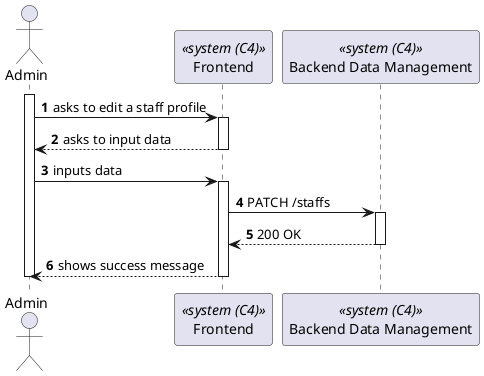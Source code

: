 @startuml process-view
autonumber

actor "Admin" as Admin
participant Frontend as "Frontend" <<system (C4)>>
participant BackendDataManagement as "Backend Data Management" <<system (C4)>>

activate Admin
    Admin -> Frontend : asks to edit a staff profile
    activate Frontend
        Frontend --> Admin : asks to input data
    deactivate Frontend
    Admin -> Frontend : inputs data    
    activate Frontend
        Frontend-> BackendDataManagement : PATCH /staffs
        activate BackendDataManagement
            Frontend <-- BackendDataManagement : 200 OK
        deactivate BackendDataManagement
    Frontend --> Admin : shows success message
    deactivate Frontend
deactivate Admin

@enduml